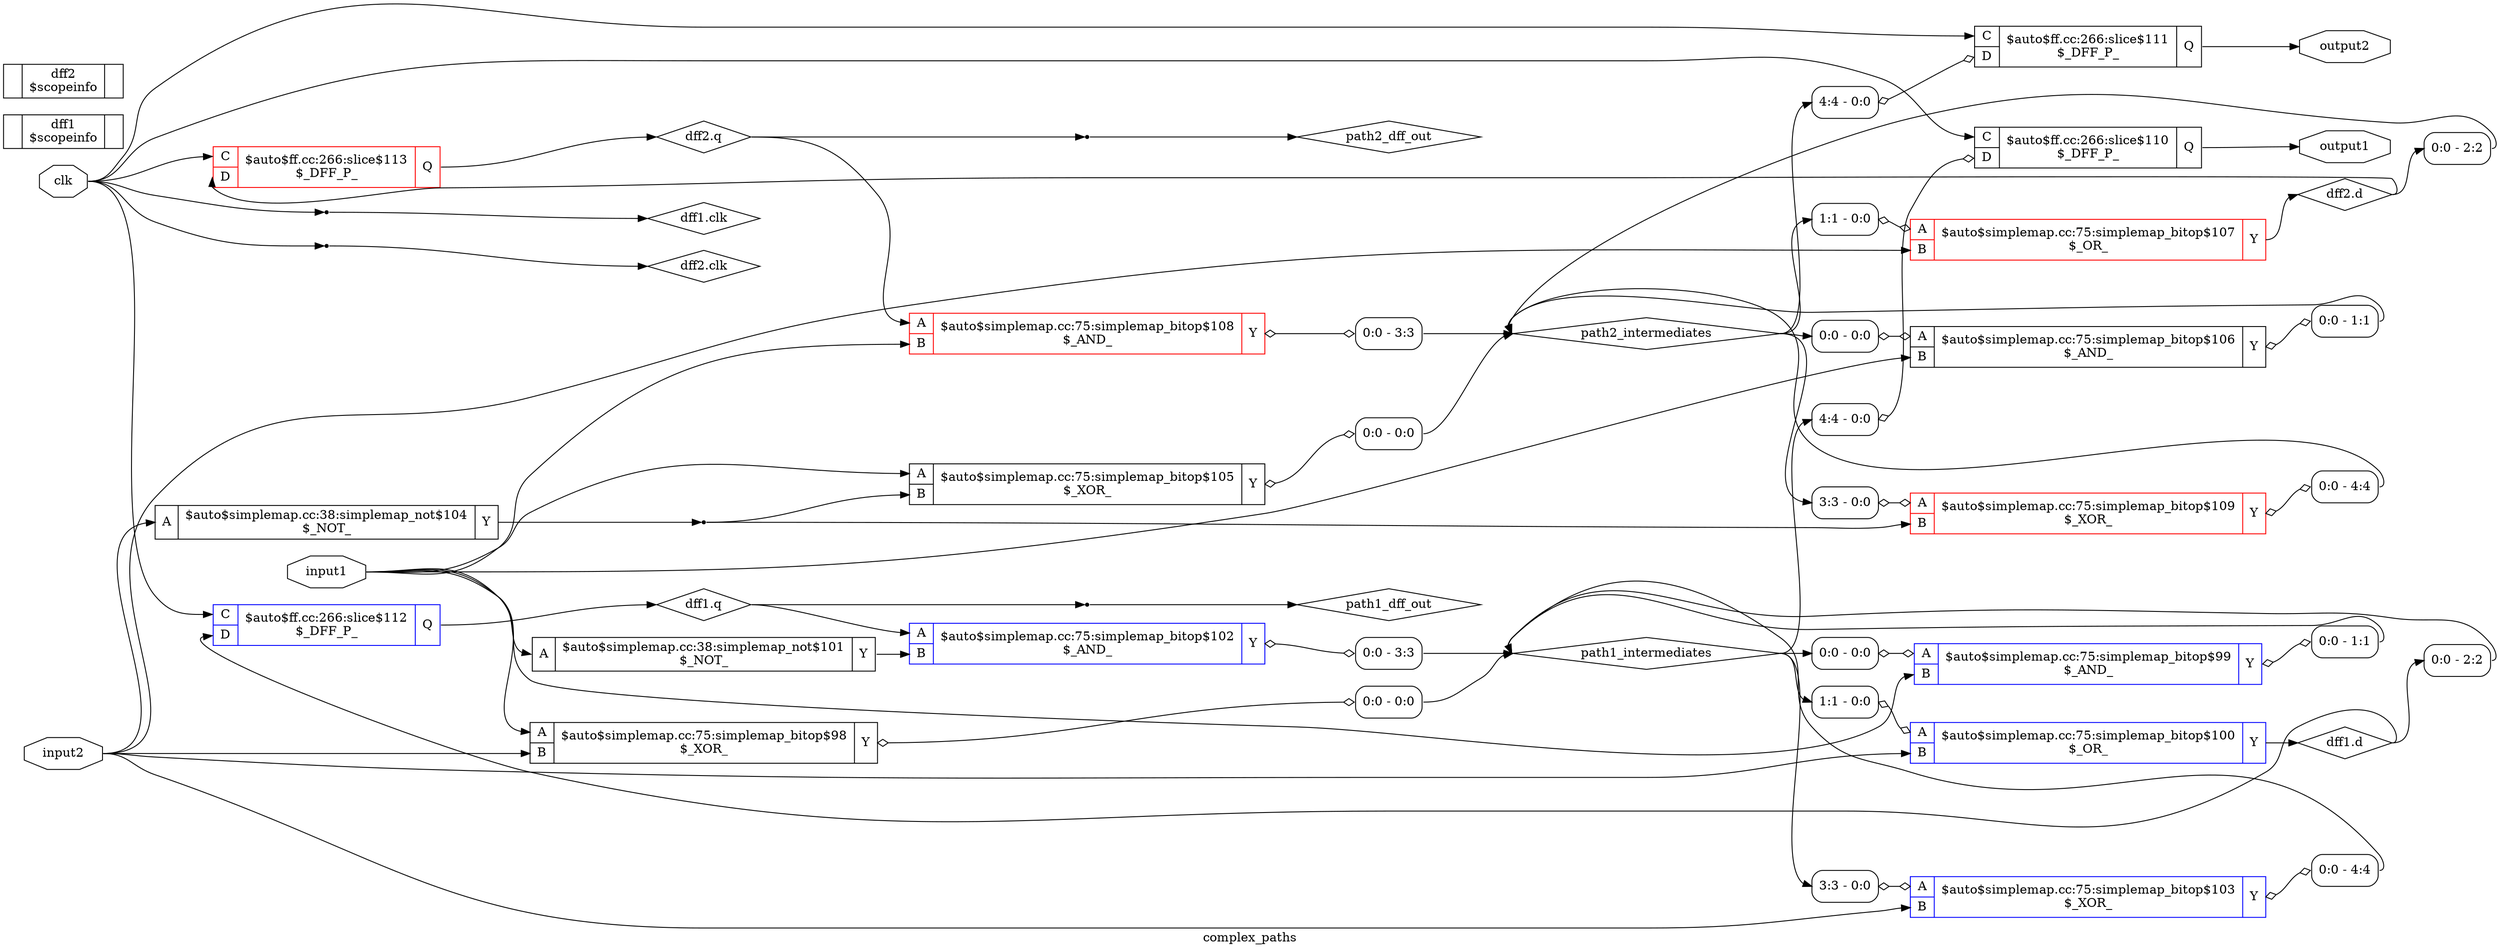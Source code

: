digraph "complex_paths" {
label="complex_paths";
rankdir="LR";
remincross=true;
n3 [ shape=octagon, label="clk", color="black", fontcolor="black"];
n4 [ shape=diamond, label="dff1.clk", color="black", fontcolor="black"];
n5 [ shape=diamond, label="dff1.d", color="black", fontcolor="black"];
n6 [ shape=diamond, label="dff1.q", color="black", fontcolor="black"];
n7 [ shape=diamond, label="dff2.clk", color="black", fontcolor="black"];
n8 [ shape=diamond, label="dff2.d", color="black", fontcolor="black"];
n9 [ shape=diamond, label="dff2.q", color="black", fontcolor="black"];
n10 [ shape=octagon, label="input1", color="black", fontcolor="black"];
n11 [ shape=octagon, label="input2", color="black", fontcolor="black"];
n12 [ shape=octagon, label="output1", color="black", fontcolor="black"];
n13 [ shape=octagon, label="output2", color="black", fontcolor="black"];
n14 [ shape=diamond, label="path1_dff_out", color="black", fontcolor="black"];
n15 [ shape=diamond, label="path1_intermediates", color="black", fontcolor="black"];
n16 [ shape=diamond, label="path2_dff_out", color="black", fontcolor="black"];
n17 [ shape=diamond, label="path2_intermediates", color="black", fontcolor="black"];
c21 [ shape=record, label="{{<p18> C|<p19> D}|$auto$ff.cc:266:slice$110\n$_DFF_P_|{<p20> Q}}",  ];
x0 [ shape=record, style=rounded, label="<s0> 4:4 - 0:0 ", color="black", fontcolor="black" ];
x0:e -> c21:p19:w [arrowhead=odiamond, arrowtail=odiamond, dir=both, color="black", fontcolor="black", label=""];
c22 [ shape=record, label="{{<p18> C|<p19> D}|$auto$ff.cc:266:slice$111\n$_DFF_P_|{<p20> Q}}",  ];
x1 [ shape=record, style=rounded, label="<s0> 4:4 - 0:0 ", color="black", fontcolor="black" ];
x1:e -> c22:p19:w [arrowhead=odiamond, arrowtail=odiamond, dir=both, color="black", fontcolor="black", label=""];
c23 [ shape=record, label="{{<p18> C|<p19> D}|$auto$ff.cc:266:slice$112\n$_DFF_P_|{<p20> Q}}", color="blue", ];
c24 [ shape=record, label="{{<p18> C|<p19> D}|$auto$ff.cc:266:slice$113\n$_DFF_P_|{<p20> Q}}", color="red", ];
c27 [ shape=record, label="{{<p25> A}|$auto$simplemap.cc:38:simplemap_not$101\n$_NOT_|{<p26> Y}}",  ];
c28 [ shape=record, label="{{<p25> A}|$auto$simplemap.cc:38:simplemap_not$104\n$_NOT_|{<p26> Y}}",  ];
c30 [ shape=record, label="{{<p25> A|<p29> B}|$auto$simplemap.cc:75:simplemap_bitop$100\n$_OR_|{<p26> Y}}", color="blue", ];
x2 [ shape=record, style=rounded, label="<s0> 1:1 - 0:0 ", color="black", fontcolor="black" ];
x2:e -> c30:p25:w [arrowhead=odiamond, arrowtail=odiamond, dir=both, color="black", fontcolor="black", label=""];
c31 [ shape=record, label="{{<p25> A|<p29> B}|$auto$simplemap.cc:75:simplemap_bitop$102\n$_AND_|{<p26> Y}}", color="blue", ];
x3 [ shape=record, style=rounded, label="<s0> 0:0 - 3:3 ", color="black", fontcolor="black" ];
c31:p26:e -> x3:w [arrowhead=odiamond, arrowtail=odiamond, dir=both, color="black", fontcolor="black", label=""];
c32 [ shape=record, label="{{<p25> A|<p29> B}|$auto$simplemap.cc:75:simplemap_bitop$103\n$_XOR_|{<p26> Y}}", color="blue",  ];
x4 [ shape=record, style=rounded, label="<s0> 3:3 - 0:0 ", color="black", fontcolor="black" ];
x4:e -> c32:p25:w [arrowhead=odiamond, arrowtail=odiamond, dir=both, color="black", fontcolor="black", label=""];
x5 [ shape=record, style=rounded, label="<s0> 0:0 - 4:4 ", color="black", fontcolor="black" ];
c32:p26:e -> x5:w [arrowhead=odiamond, arrowtail=odiamond, dir=both, color="black", fontcolor="black", label=""];
c33 [ shape=record, label="{{<p25> A|<p29> B}|$auto$simplemap.cc:75:simplemap_bitop$105\n$_XOR_|{<p26> Y}}",  ];
x6 [ shape=record, style=rounded, label="<s0> 0:0 - 0:0 ", color="black", fontcolor="black" ];
c33:p26:e -> x6:w [arrowhead=odiamond, arrowtail=odiamond, dir=both, color="black", fontcolor="black", label=""];
c34 [ shape=record, label="{{<p25> A|<p29> B}|$auto$simplemap.cc:75:simplemap_bitop$106\n$_AND_|{<p26> Y}}",  ];
x7 [ shape=record, style=rounded, label="<s0> 0:0 - 0:0 ", color="black", fontcolor="black" ];
x7:e -> c34:p25:w [arrowhead=odiamond, arrowtail=odiamond, dir=both, color="black", fontcolor="black", label=""];
x8 [ shape=record, style=rounded, label="<s0> 0:0 - 1:1 ", color="black", fontcolor="black" ];
c34:p26:e -> x8:w [arrowhead=odiamond, arrowtail=odiamond, dir=both, color="black", fontcolor="black", label=""];
c35 [ shape=record, label="{{<p25> A|<p29> B}|$auto$simplemap.cc:75:simplemap_bitop$107\n$_OR_|{<p26> Y}}", color="red", ];
x9 [ shape=record, style=rounded, label="<s0> 1:1 - 0:0 ", color="black", fontcolor="black" ];
x9:e -> c35:p25:w [arrowhead=odiamond, arrowtail=odiamond, dir=both, color="black", fontcolor="black", label=""];
c36 [ shape=record, label="{{<p25> A|<p29> B}|$auto$simplemap.cc:75:simplemap_bitop$108\n$_AND_|{<p26> Y}}", color="red", ];
x10 [ shape=record, style=rounded, label="<s0> 0:0 - 3:3 ", color="black", fontcolor="black" ];
c36:p26:e -> x10:w [arrowhead=odiamond, arrowtail=odiamond, dir=both, color="black", fontcolor="black", label=""];
c37 [ shape=record, label="{{<p25> A|<p29> B}|$auto$simplemap.cc:75:simplemap_bitop$109\n$_XOR_|{<p26> Y}}", color="red", ];
x11 [ shape=record, style=rounded, label="<s0> 3:3 - 0:0 ", color="black", fontcolor="black" ];
x11:e -> c37:p25:w [arrowhead=odiamond, arrowtail=odiamond, dir=both, color="black", fontcolor="black", label=""];
x12 [ shape=record, style=rounded, label="<s0> 0:0 - 4:4 ", color="black", fontcolor="black" ];
c37:p26:e -> x12:w [arrowhead=odiamond, arrowtail=odiamond, dir=both, color="black", fontcolor="black", label=""];
c38 [ shape=record, label="{{<p25> A|<p29> B}|$auto$simplemap.cc:75:simplemap_bitop$98\n$_XOR_|{<p26> Y}}",  ];
x13 [ shape=record, style=rounded, label="<s0> 0:0 - 0:0 ", color="black", fontcolor="black" ];
c38:p26:e -> x13:w [arrowhead=odiamond, arrowtail=odiamond, dir=both, color="black", fontcolor="black", label=""];
c39 [ shape=record, label="{{<p25> A|<p29> B}|$auto$simplemap.cc:75:simplemap_bitop$99\n$_AND_|{<p26> Y}}",  color="blue", ];
x14 [ shape=record, style=rounded, label="<s0> 0:0 - 0:0 ", color="black", fontcolor="black" ];
x14:e -> c39:p25:w [arrowhead=odiamond, arrowtail=odiamond, dir=both, color="black", fontcolor="black", label=""];
x15 [ shape=record, style=rounded, label="<s0> 0:0 - 1:1 ", color="black", fontcolor="black" ];
c39:p26:e -> x15:w [arrowhead=odiamond, arrowtail=odiamond, dir=both, color="black", fontcolor="black", label=""];
c40 [ shape=record, label="{{}|dff1\n$scopeinfo|{}}",  ];
c41 [ shape=record, label="{{}|dff2\n$scopeinfo|{}}",  ];
x16 [shape=point, ];
x17 [shape=point, ];
x18 [shape=point, ];
x19 [ shape=record, style=rounded, label="<s0> 0:0 - 2:2 ", color="black", fontcolor="black" ];
x20 [shape=point, ];
x21 [ shape=record, style=rounded, label="<s0> 0:0 - 2:2 ", color="black", fontcolor="black" ];
c27:p26:e -> c31:p29:w [color="black", fontcolor="black", label=""];
n10:e -> c27:p25:w [color="black", fontcolor="black", label=""];
n10:e -> c33:p25:w [color="black", fontcolor="black", label=""];
n10:e -> c34:p29:w [color="black", fontcolor="black", label=""];
n10:e -> c36:p29:w [color="black", fontcolor="black", label=""];
n10:e -> c38:p25:w [color="black", fontcolor="black", label=""];
n10:e -> c39:p29:w [color="black", fontcolor="black", label=""];
n11:e -> c28:p25:w [color="black", fontcolor="black", label=""];
n11:e -> c30:p29:w [color="black", fontcolor="black", label=""];
n11:e -> c32:p29:w [color="black", fontcolor="black", label=""];
n11:e -> c35:p29:w [color="black", fontcolor="black", label=""];
n11:e -> c38:p29:w [color="black", fontcolor="black", label=""];
c21:p20:e -> n12:w [color="black", fontcolor="black", label=""];
c22:p20:e -> n13:w [color="black", fontcolor="black", label=""];
x18:e -> n14:w [color="black", fontcolor="black", label=""];
x13:s0:e -> n15:w [color="black", fontcolor="black", label=""];
x15:s0:e -> n15:w [color="black", fontcolor="black", label=""];
x19:s0:e -> n15:w [color="black", fontcolor="black", label=""];
x3:s0:e -> n15:w [color="black", fontcolor="black", label=""];
x5:s0:e -> n15:w [color="black", fontcolor="black", label=""];
n15:e -> x0:s0:w [color="black", fontcolor="black", label=""];
n15:e -> x14:s0:w [color="black", fontcolor="black", label=""];
n15:e -> x2:s0:w [color="black", fontcolor="black", label=""];
n15:e -> x4:s0:w [color="black", fontcolor="black", label=""];
x20:e -> n16:w [color="black", fontcolor="black", label=""];
x10:s0:e -> n17:w [color="black", fontcolor="black", label=""];
x12:s0:e -> n17:w [color="black", fontcolor="black", label=""];
x21:s0:e -> n17:w [color="black", fontcolor="black", label=""];
x6:s0:e -> n17:w [color="black", fontcolor="black", label=""];
x8:s0:e -> n17:w [color="black", fontcolor="black", label=""];
n17:e -> x11:s0:w [color="black", fontcolor="black", label=""];
n17:e -> x1:s0:w [color="black", fontcolor="black", label=""];
n17:e -> x7:s0:w [color="black", fontcolor="black", label=""];
n17:e -> x9:s0:w [color="black", fontcolor="black", label=""];
n2 [ shape=point ];
c28:p26:e -> n2:w [color="black", fontcolor="black", label=""];
n2:e -> c33:p29:w [color="black", fontcolor="black", label=""];
n2:e -> c37:p29:w [color="black", fontcolor="black", label=""];
n3:e -> c21:p18:w [color="black", fontcolor="black", label=""];
n3:e -> c22:p18:w [color="black", fontcolor="black", label=""];
n3:e -> c23:p18:w [color="black", fontcolor="black", label=""];
n3:e -> c24:p18:w [color="black", fontcolor="black", label=""];
n3:e -> x16:w [color="black", fontcolor="black", label=""];
n3:e -> x17:w [color="black", fontcolor="black", label=""];
x16:e -> n4:w [color="black", fontcolor="black", label=""];
c30:p26:e -> n5:w [color="black", fontcolor="black", label=""];
n5:e -> c23:p19:w [color="black", fontcolor="black", label=""];
n5:e -> x19:w [color="black", fontcolor="black", label=""];
c23:p20:e -> n6:w [color="black", fontcolor="black", label=""];
n6:e -> c31:p25:w [color="black", fontcolor="black", label=""];
n6:e -> x18:w [color="black", fontcolor="black", label=""];
x17:e -> n7:w [color="black", fontcolor="black", label=""];
c35:p26:e -> n8:w [color="black", fontcolor="black", label=""];
n8:e -> c24:p19:w [color="black", fontcolor="black", label=""];
n8:e -> x21:w [color="black", fontcolor="black", label=""];
c24:p20:e -> n9:w [color="black", fontcolor="black", label=""];
n9:e -> c36:p25:w [color="black", fontcolor="black", label=""];
n9:e -> x20:w [color="black", fontcolor="black", label=""];
}
